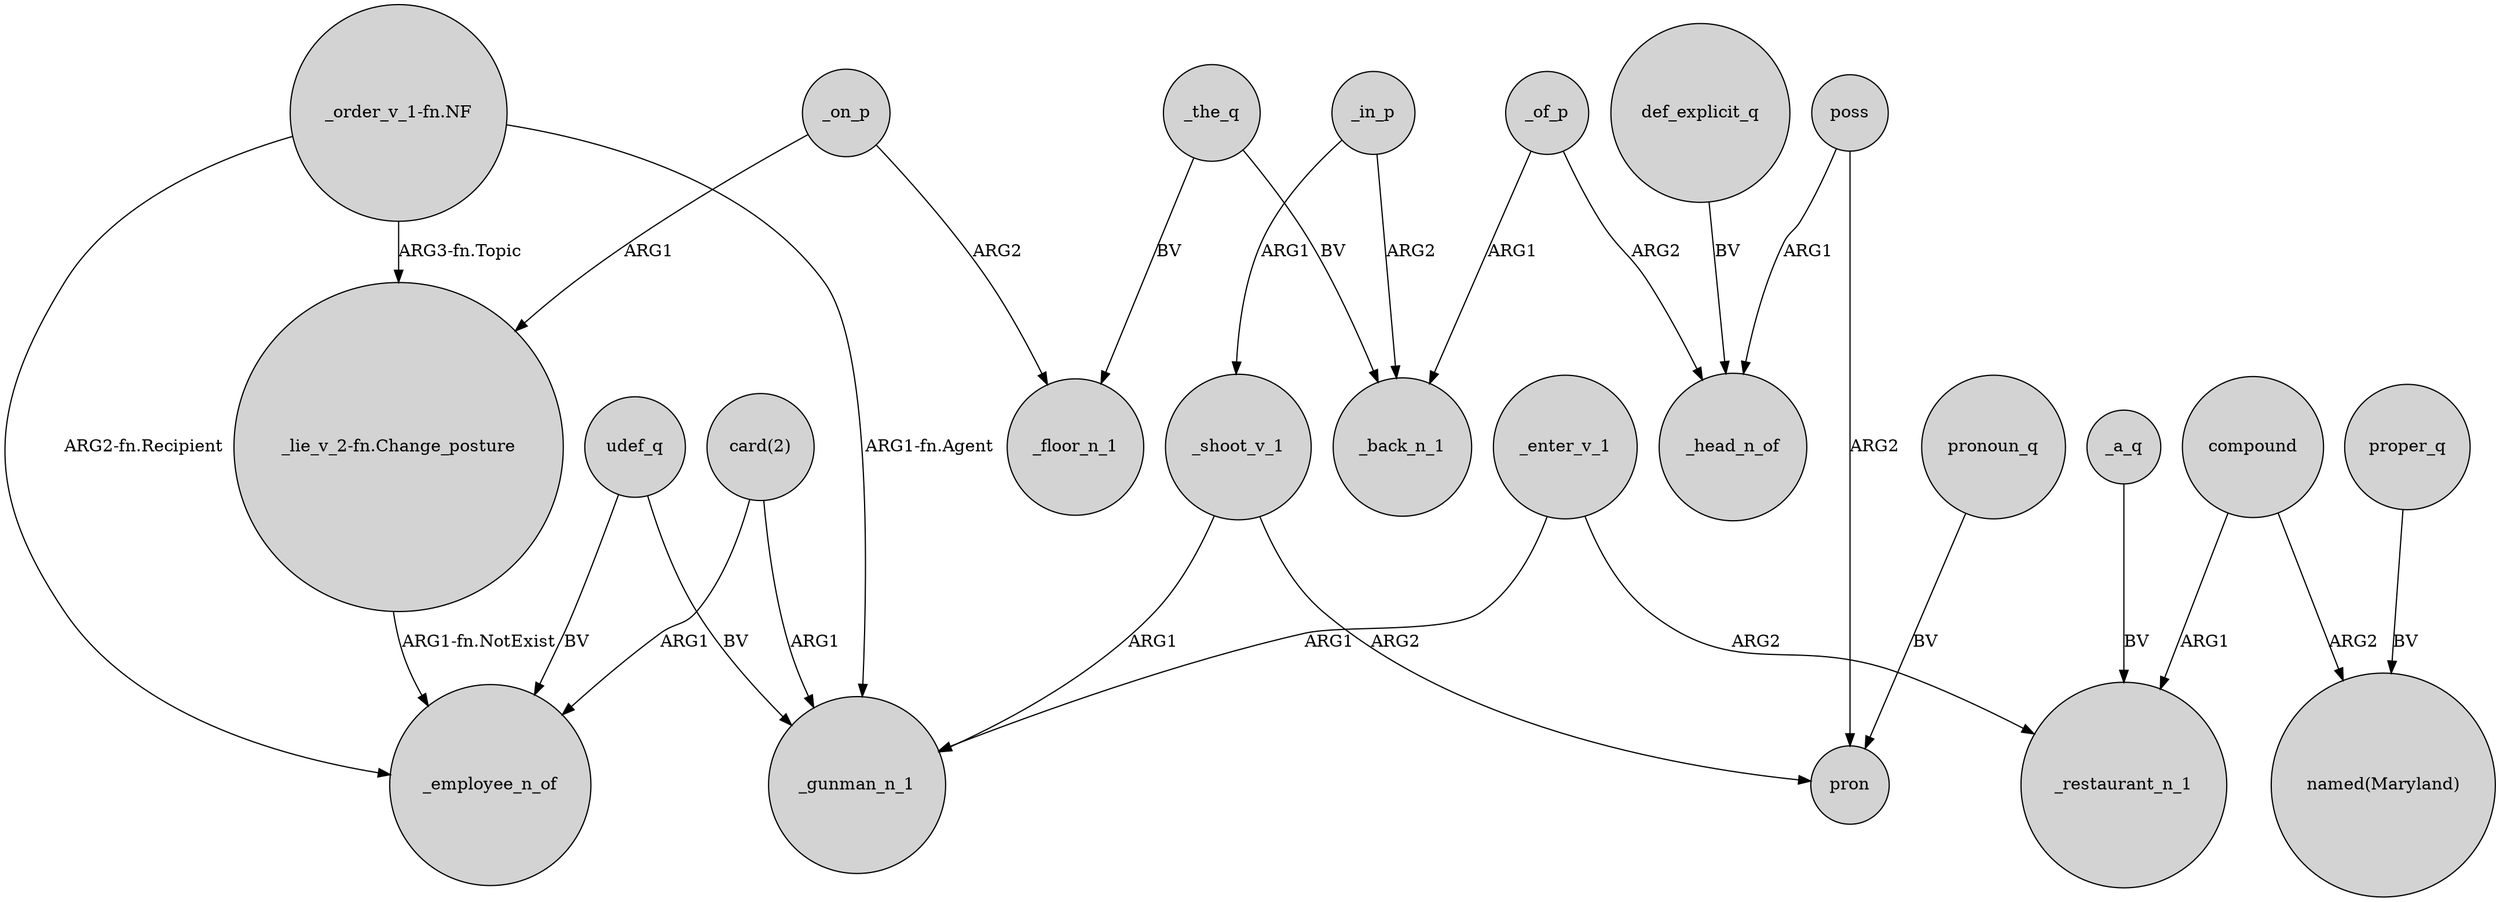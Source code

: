 digraph {
	node [shape=circle style=filled]
	"card(2)" -> _gunman_n_1 [label=ARG1]
	udef_q -> _gunman_n_1 [label=BV]
	poss -> _head_n_of [label=ARG1]
	poss -> pron [label=ARG2]
	udef_q -> _employee_n_of [label=BV]
	compound -> "named(Maryland)" [label=ARG2]
	_shoot_v_1 -> pron [label=ARG2]
	_the_q -> _back_n_1 [label=BV]
	"_lie_v_2-fn.Change_posture" -> _employee_n_of [label="ARG1-fn.NotExist"]
	def_explicit_q -> _head_n_of [label=BV]
	_in_p -> _shoot_v_1 [label=ARG1]
	_enter_v_1 -> _gunman_n_1 [label=ARG1]
	proper_q -> "named(Maryland)" [label=BV]
	_the_q -> _floor_n_1 [label=BV]
	_of_p -> _back_n_1 [label=ARG1]
	pronoun_q -> pron [label=BV]
	_shoot_v_1 -> _gunman_n_1 [label=ARG1]
	_enter_v_1 -> _restaurant_n_1 [label=ARG2]
	_a_q -> _restaurant_n_1 [label=BV]
	"card(2)" -> _employee_n_of [label=ARG1]
	"_order_v_1-fn.NF" -> "_lie_v_2-fn.Change_posture" [label="ARG3-fn.Topic"]
	compound -> _restaurant_n_1 [label=ARG1]
	_on_p -> "_lie_v_2-fn.Change_posture" [label=ARG1]
	_on_p -> _floor_n_1 [label=ARG2]
	"_order_v_1-fn.NF" -> _employee_n_of [label="ARG2-fn.Recipient"]
	"_order_v_1-fn.NF" -> _gunman_n_1 [label="ARG1-fn.Agent"]
	_of_p -> _head_n_of [label=ARG2]
	_in_p -> _back_n_1 [label=ARG2]
}
